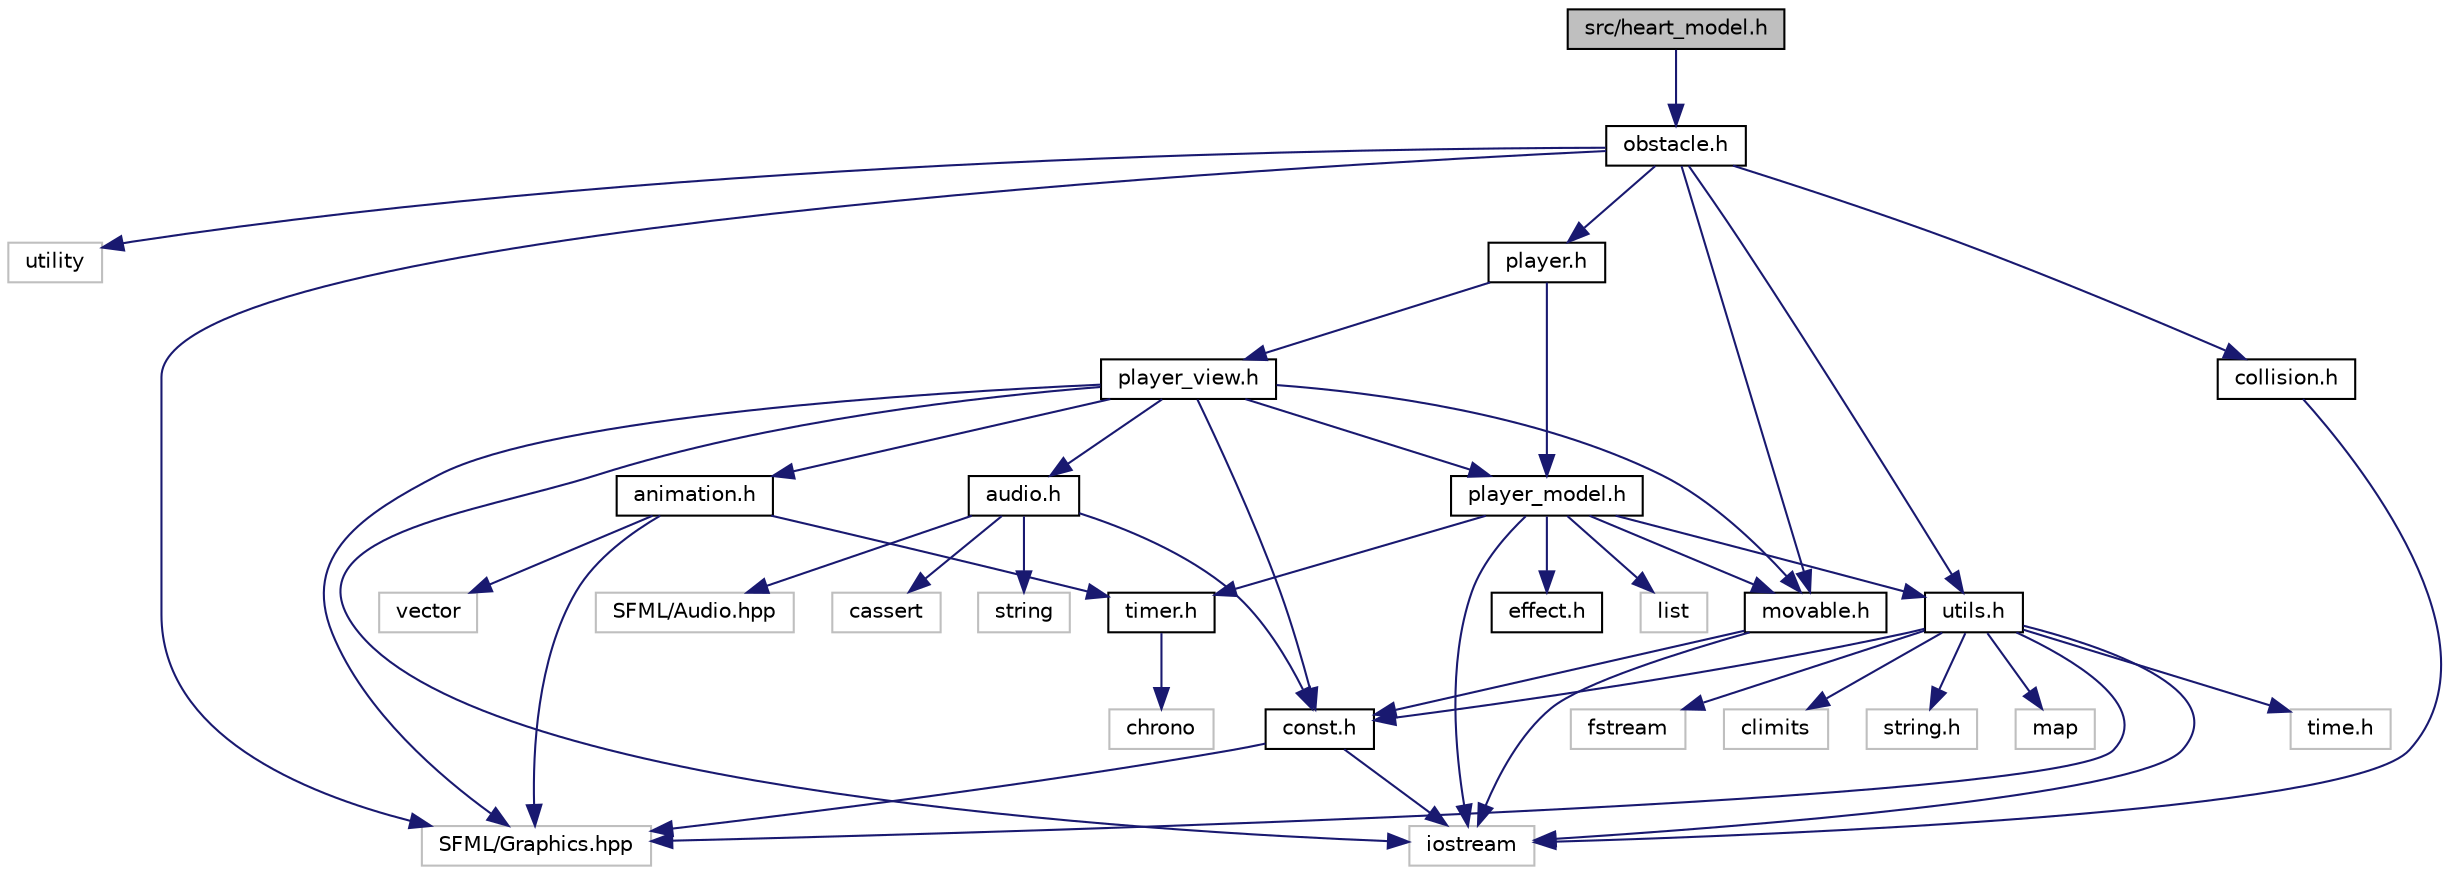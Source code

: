 digraph "src/heart_model.h"
{
  edge [fontname="Helvetica",fontsize="10",labelfontname="Helvetica",labelfontsize="10"];
  node [fontname="Helvetica",fontsize="10",shape=record];
  Node1 [label="src/heart_model.h",height=0.2,width=0.4,color="black", fillcolor="grey75", style="filled", fontcolor="black"];
  Node1 -> Node2 [color="midnightblue",fontsize="10",style="solid",fontname="Helvetica"];
  Node2 [label="obstacle.h",height=0.2,width=0.4,color="black", fillcolor="white", style="filled",URL="$obstacle_8h.html",tooltip="Fichier générique d&#39;obstacle. "];
  Node2 -> Node3 [color="midnightblue",fontsize="10",style="solid",fontname="Helvetica"];
  Node3 [label="utility",height=0.2,width=0.4,color="grey75", fillcolor="white", style="filled"];
  Node2 -> Node4 [color="midnightblue",fontsize="10",style="solid",fontname="Helvetica"];
  Node4 [label="SFML/Graphics.hpp",height=0.2,width=0.4,color="grey75", fillcolor="white", style="filled"];
  Node2 -> Node5 [color="midnightblue",fontsize="10",style="solid",fontname="Helvetica"];
  Node5 [label="player.h",height=0.2,width=0.4,color="black", fillcolor="white", style="filled",URL="$player_8h.html"];
  Node5 -> Node6 [color="midnightblue",fontsize="10",style="solid",fontname="Helvetica"];
  Node6 [label="player_model.h",height=0.2,width=0.4,color="black", fillcolor="white", style="filled",URL="$player__model_8h.html"];
  Node6 -> Node7 [color="midnightblue",fontsize="10",style="solid",fontname="Helvetica"];
  Node7 [label="iostream",height=0.2,width=0.4,color="grey75", fillcolor="white", style="filled"];
  Node6 -> Node8 [color="midnightblue",fontsize="10",style="solid",fontname="Helvetica"];
  Node8 [label="movable.h",height=0.2,width=0.4,color="black", fillcolor="white", style="filled",URL="$movable_8h.html"];
  Node8 -> Node7 [color="midnightblue",fontsize="10",style="solid",fontname="Helvetica"];
  Node8 -> Node9 [color="midnightblue",fontsize="10",style="solid",fontname="Helvetica"];
  Node9 [label="const.h",height=0.2,width=0.4,color="black", fillcolor="white", style="filled",URL="$const_8h.html",tooltip="Fichier contenant toutes les constantes utiles au jeu. "];
  Node9 -> Node4 [color="midnightblue",fontsize="10",style="solid",fontname="Helvetica"];
  Node9 -> Node7 [color="midnightblue",fontsize="10",style="solid",fontname="Helvetica"];
  Node6 -> Node10 [color="midnightblue",fontsize="10",style="solid",fontname="Helvetica"];
  Node10 [label="utils.h",height=0.2,width=0.4,color="black", fillcolor="white", style="filled",URL="$utils_8h.html"];
  Node10 -> Node7 [color="midnightblue",fontsize="10",style="solid",fontname="Helvetica"];
  Node10 -> Node4 [color="midnightblue",fontsize="10",style="solid",fontname="Helvetica"];
  Node10 -> Node11 [color="midnightblue",fontsize="10",style="solid",fontname="Helvetica"];
  Node11 [label="time.h",height=0.2,width=0.4,color="grey75", fillcolor="white", style="filled"];
  Node10 -> Node12 [color="midnightblue",fontsize="10",style="solid",fontname="Helvetica"];
  Node12 [label="fstream",height=0.2,width=0.4,color="grey75", fillcolor="white", style="filled"];
  Node10 -> Node13 [color="midnightblue",fontsize="10",style="solid",fontname="Helvetica"];
  Node13 [label="climits",height=0.2,width=0.4,color="grey75", fillcolor="white", style="filled"];
  Node10 -> Node14 [color="midnightblue",fontsize="10",style="solid",fontname="Helvetica"];
  Node14 [label="string.h",height=0.2,width=0.4,color="grey75", fillcolor="white", style="filled"];
  Node10 -> Node15 [color="midnightblue",fontsize="10",style="solid",fontname="Helvetica"];
  Node15 [label="map",height=0.2,width=0.4,color="grey75", fillcolor="white", style="filled"];
  Node10 -> Node9 [color="midnightblue",fontsize="10",style="solid",fontname="Helvetica"];
  Node6 -> Node16 [color="midnightblue",fontsize="10",style="solid",fontname="Helvetica"];
  Node16 [label="timer.h",height=0.2,width=0.4,color="black", fillcolor="white", style="filled",URL="$timer_8h.html"];
  Node16 -> Node17 [color="midnightblue",fontsize="10",style="solid",fontname="Helvetica"];
  Node17 [label="chrono",height=0.2,width=0.4,color="grey75", fillcolor="white", style="filled"];
  Node6 -> Node18 [color="midnightblue",fontsize="10",style="solid",fontname="Helvetica"];
  Node18 [label="effect.h",height=0.2,width=0.4,color="black", fillcolor="white", style="filled",URL="$effect_8h.html"];
  Node6 -> Node19 [color="midnightblue",fontsize="10",style="solid",fontname="Helvetica"];
  Node19 [label="list",height=0.2,width=0.4,color="grey75", fillcolor="white", style="filled"];
  Node5 -> Node20 [color="midnightblue",fontsize="10",style="solid",fontname="Helvetica"];
  Node20 [label="player_view.h",height=0.2,width=0.4,color="black", fillcolor="white", style="filled",URL="$player__view_8h.html"];
  Node20 -> Node7 [color="midnightblue",fontsize="10",style="solid",fontname="Helvetica"];
  Node20 -> Node4 [color="midnightblue",fontsize="10",style="solid",fontname="Helvetica"];
  Node20 -> Node9 [color="midnightblue",fontsize="10",style="solid",fontname="Helvetica"];
  Node20 -> Node8 [color="midnightblue",fontsize="10",style="solid",fontname="Helvetica"];
  Node20 -> Node21 [color="midnightblue",fontsize="10",style="solid",fontname="Helvetica"];
  Node21 [label="animation.h",height=0.2,width=0.4,color="black", fillcolor="white", style="filled",URL="$animation_8h.html"];
  Node21 -> Node22 [color="midnightblue",fontsize="10",style="solid",fontname="Helvetica"];
  Node22 [label="vector",height=0.2,width=0.4,color="grey75", fillcolor="white", style="filled"];
  Node21 -> Node4 [color="midnightblue",fontsize="10",style="solid",fontname="Helvetica"];
  Node21 -> Node16 [color="midnightblue",fontsize="10",style="solid",fontname="Helvetica"];
  Node20 -> Node6 [color="midnightblue",fontsize="10",style="solid",fontname="Helvetica"];
  Node20 -> Node23 [color="midnightblue",fontsize="10",style="solid",fontname="Helvetica"];
  Node23 [label="audio.h",height=0.2,width=0.4,color="black", fillcolor="white", style="filled",URL="$audio_8h.html"];
  Node23 -> Node24 [color="midnightblue",fontsize="10",style="solid",fontname="Helvetica"];
  Node24 [label="SFML/Audio.hpp",height=0.2,width=0.4,color="grey75", fillcolor="white", style="filled"];
  Node23 -> Node25 [color="midnightblue",fontsize="10",style="solid",fontname="Helvetica"];
  Node25 [label="cassert",height=0.2,width=0.4,color="grey75", fillcolor="white", style="filled"];
  Node23 -> Node26 [color="midnightblue",fontsize="10",style="solid",fontname="Helvetica"];
  Node26 [label="string",height=0.2,width=0.4,color="grey75", fillcolor="white", style="filled"];
  Node23 -> Node9 [color="midnightblue",fontsize="10",style="solid",fontname="Helvetica"];
  Node2 -> Node10 [color="midnightblue",fontsize="10",style="solid",fontname="Helvetica"];
  Node2 -> Node27 [color="midnightblue",fontsize="10",style="solid",fontname="Helvetica"];
  Node27 [label="collision.h",height=0.2,width=0.4,color="black", fillcolor="white", style="filled",URL="$collision_8h.html"];
  Node27 -> Node7 [color="midnightblue",fontsize="10",style="solid",fontname="Helvetica"];
  Node2 -> Node8 [color="midnightblue",fontsize="10",style="solid",fontname="Helvetica"];
}
